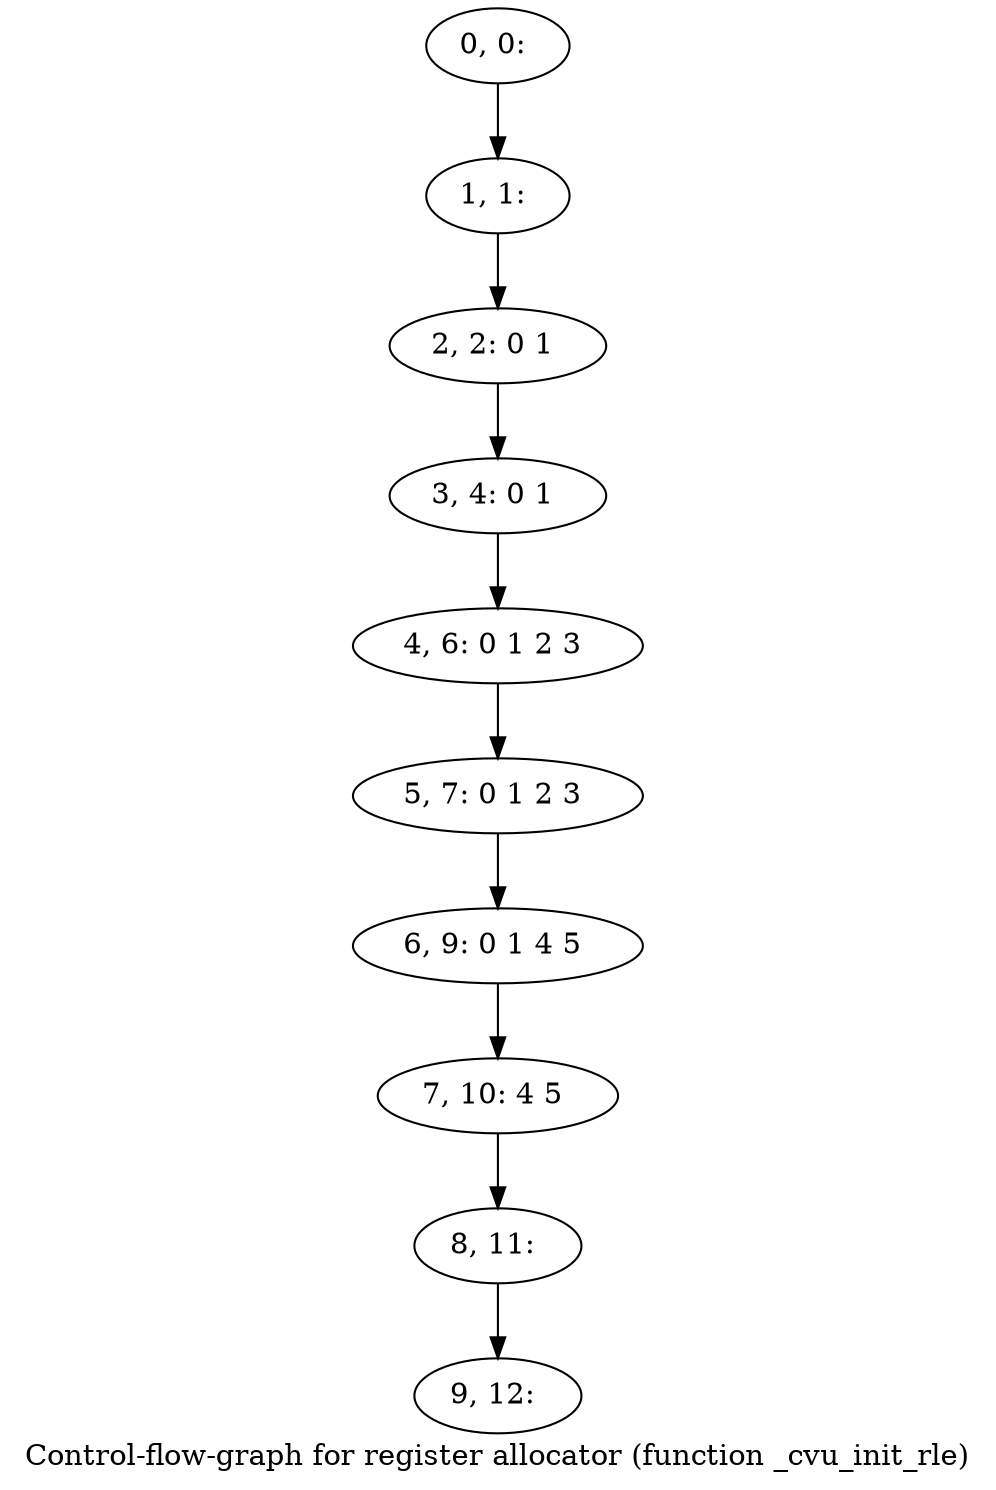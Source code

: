 digraph G {
graph [label="Control-flow-graph for register allocator (function _cvu_init_rle)"]
0[label="0, 0: "];
1[label="1, 1: "];
2[label="2, 2: 0 1 "];
3[label="3, 4: 0 1 "];
4[label="4, 6: 0 1 2 3 "];
5[label="5, 7: 0 1 2 3 "];
6[label="6, 9: 0 1 4 5 "];
7[label="7, 10: 4 5 "];
8[label="8, 11: "];
9[label="9, 12: "];
0->1 ;
1->2 ;
2->3 ;
3->4 ;
4->5 ;
5->6 ;
6->7 ;
7->8 ;
8->9 ;
}
